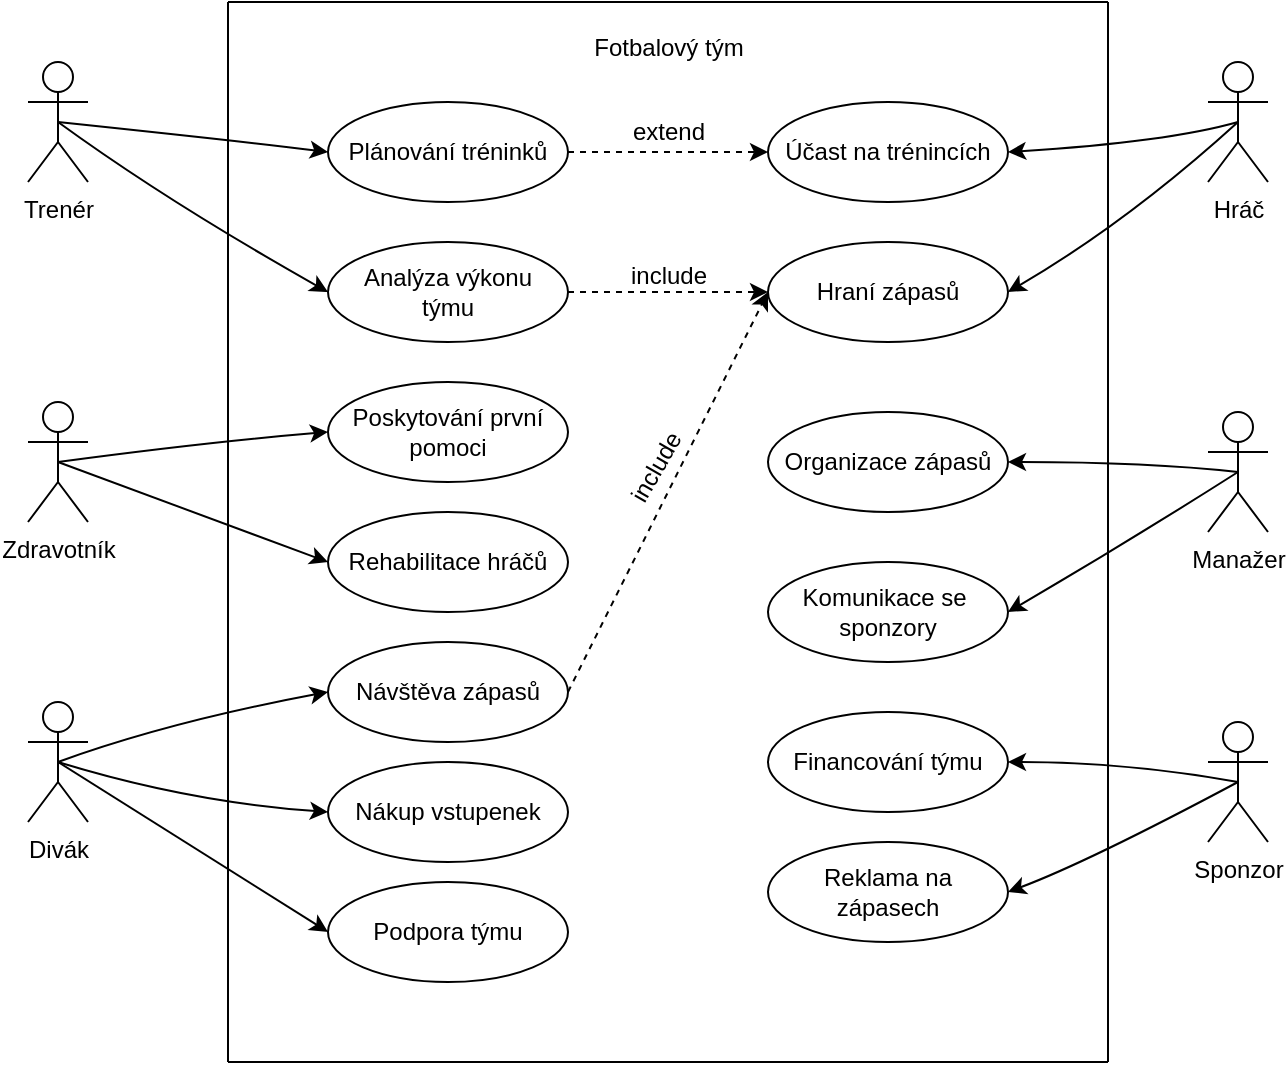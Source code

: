 <mxfile version="25.0.1">
  <diagram name="Stránka-1" id="HFaEFZbKsIg471-iKkdi">
    <mxGraphModel dx="1050" dy="565" grid="1" gridSize="10" guides="1" tooltips="1" connect="1" arrows="1" fold="1" page="1" pageScale="1" pageWidth="827" pageHeight="1169" math="0" shadow="0">
      <root>
        <mxCell id="0" />
        <mxCell id="1" parent="0" />
        <mxCell id="4MOjWOAUKnJwIM62tH8K-7" value="Sponzor" style="shape=umlActor;verticalLabelPosition=bottom;verticalAlign=top;html=1;outlineConnect=0;" vertex="1" parent="1">
          <mxGeometry x="650" y="370" width="30" height="60" as="geometry" />
        </mxCell>
        <mxCell id="4MOjWOAUKnJwIM62tH8K-8" value="Manažer" style="shape=umlActor;verticalLabelPosition=bottom;verticalAlign=top;html=1;outlineConnect=0;" vertex="1" parent="1">
          <mxGeometry x="650" y="215" width="30" height="60" as="geometry" />
        </mxCell>
        <mxCell id="4MOjWOAUKnJwIM62tH8K-9" value="Hráč" style="shape=umlActor;verticalLabelPosition=bottom;verticalAlign=top;html=1;outlineConnect=0;" vertex="1" parent="1">
          <mxGeometry x="650" y="40" width="30" height="60" as="geometry" />
        </mxCell>
        <mxCell id="4MOjWOAUKnJwIM62tH8K-10" value="Divák" style="shape=umlActor;verticalLabelPosition=bottom;verticalAlign=top;html=1;outlineConnect=0;" vertex="1" parent="1">
          <mxGeometry x="60" y="360" width="30" height="60" as="geometry" />
        </mxCell>
        <mxCell id="4MOjWOAUKnJwIM62tH8K-11" value="Zdravotník" style="shape=umlActor;verticalLabelPosition=bottom;verticalAlign=top;html=1;outlineConnect=0;" vertex="1" parent="1">
          <mxGeometry x="60" y="210" width="30" height="60" as="geometry" />
        </mxCell>
        <mxCell id="4MOjWOAUKnJwIM62tH8K-12" value="Trenér" style="shape=umlActor;verticalLabelPosition=bottom;verticalAlign=top;html=1;outlineConnect=0;" vertex="1" parent="1">
          <mxGeometry x="60" y="40" width="30" height="60" as="geometry" />
        </mxCell>
        <mxCell id="4MOjWOAUKnJwIM62tH8K-61" style="edgeStyle=orthogonalEdgeStyle;rounded=0;orthogonalLoop=1;jettySize=auto;html=1;exitX=1;exitY=0.5;exitDx=0;exitDy=0;entryX=0;entryY=0.5;entryDx=0;entryDy=0;dashed=1;" edge="1" parent="1" source="4MOjWOAUKnJwIM62tH8K-19" target="4MOjWOAUKnJwIM62tH8K-26">
          <mxGeometry relative="1" as="geometry" />
        </mxCell>
        <mxCell id="4MOjWOAUKnJwIM62tH8K-19" value="Plánování tréninků" style="ellipse;whiteSpace=wrap;html=1;" vertex="1" parent="1">
          <mxGeometry x="210" y="60" width="120" height="50" as="geometry" />
        </mxCell>
        <mxCell id="4MOjWOAUKnJwIM62tH8K-20" value="Rehabilitace hráčů" style="ellipse;whiteSpace=wrap;html=1;" vertex="1" parent="1">
          <mxGeometry x="210" y="265" width="120" height="50" as="geometry" />
        </mxCell>
        <mxCell id="4MOjWOAUKnJwIM62tH8K-21" value="Komunikace se&amp;nbsp;&lt;div&gt;sponzory&lt;/div&gt;" style="ellipse;whiteSpace=wrap;html=1;" vertex="1" parent="1">
          <mxGeometry x="430" y="290" width="120" height="50" as="geometry" />
        </mxCell>
        <mxCell id="4MOjWOAUKnJwIM62tH8K-22" value="Organizace zápasů" style="ellipse;whiteSpace=wrap;html=1;" vertex="1" parent="1">
          <mxGeometry x="430" y="215" width="120" height="50" as="geometry" />
        </mxCell>
        <mxCell id="4MOjWOAUKnJwIM62tH8K-23" value="Poskytování první&lt;div&gt;pomoci&lt;/div&gt;" style="ellipse;whiteSpace=wrap;html=1;" vertex="1" parent="1">
          <mxGeometry x="210" y="200" width="120" height="50" as="geometry" />
        </mxCell>
        <mxCell id="4MOjWOAUKnJwIM62tH8K-65" style="edgeStyle=orthogonalEdgeStyle;rounded=0;orthogonalLoop=1;jettySize=auto;html=1;exitX=1;exitY=0.5;exitDx=0;exitDy=0;entryX=0;entryY=0.5;entryDx=0;entryDy=0;dashed=1;" edge="1" parent="1" source="4MOjWOAUKnJwIM62tH8K-24" target="4MOjWOAUKnJwIM62tH8K-25">
          <mxGeometry relative="1" as="geometry" />
        </mxCell>
        <mxCell id="4MOjWOAUKnJwIM62tH8K-24" value="Analýza výkonu&lt;div&gt;týmu&lt;/div&gt;" style="ellipse;whiteSpace=wrap;html=1;" vertex="1" parent="1">
          <mxGeometry x="210" y="130" width="120" height="50" as="geometry" />
        </mxCell>
        <mxCell id="4MOjWOAUKnJwIM62tH8K-25" value="Hraní zápasů" style="ellipse;whiteSpace=wrap;html=1;" vertex="1" parent="1">
          <mxGeometry x="430" y="130" width="120" height="50" as="geometry" />
        </mxCell>
        <mxCell id="4MOjWOAUKnJwIM62tH8K-26" value="Účast na trénincích" style="ellipse;whiteSpace=wrap;html=1;" vertex="1" parent="1">
          <mxGeometry x="430" y="60" width="120" height="50" as="geometry" />
        </mxCell>
        <mxCell id="4MOjWOAUKnJwIM62tH8K-27" value="Financování týmu" style="ellipse;whiteSpace=wrap;html=1;" vertex="1" parent="1">
          <mxGeometry x="430" y="365" width="120" height="50" as="geometry" />
        </mxCell>
        <mxCell id="4MOjWOAUKnJwIM62tH8K-28" value="Reklama na zápasech" style="ellipse;whiteSpace=wrap;html=1;" vertex="1" parent="1">
          <mxGeometry x="430" y="430" width="120" height="50" as="geometry" />
        </mxCell>
        <mxCell id="4MOjWOAUKnJwIM62tH8K-64" style="rounded=0;orthogonalLoop=1;jettySize=auto;html=1;exitX=1;exitY=0.5;exitDx=0;exitDy=0;entryX=0;entryY=0.5;entryDx=0;entryDy=0;dashed=1;" edge="1" parent="1" source="4MOjWOAUKnJwIM62tH8K-29" target="4MOjWOAUKnJwIM62tH8K-25">
          <mxGeometry relative="1" as="geometry" />
        </mxCell>
        <mxCell id="4MOjWOAUKnJwIM62tH8K-29" value="Návštěva zápasů" style="ellipse;whiteSpace=wrap;html=1;" vertex="1" parent="1">
          <mxGeometry x="210" y="330" width="120" height="50" as="geometry" />
        </mxCell>
        <mxCell id="4MOjWOAUKnJwIM62tH8K-30" value="Nákup vstupenek" style="ellipse;whiteSpace=wrap;html=1;" vertex="1" parent="1">
          <mxGeometry x="210" y="390" width="120" height="50" as="geometry" />
        </mxCell>
        <mxCell id="4MOjWOAUKnJwIM62tH8K-31" value="Podpora týmu" style="ellipse;whiteSpace=wrap;html=1;" vertex="1" parent="1">
          <mxGeometry x="210" y="450" width="120" height="50" as="geometry" />
        </mxCell>
        <mxCell id="4MOjWOAUKnJwIM62tH8K-33" value="" style="curved=1;endArrow=classic;html=1;rounded=0;entryX=0;entryY=0.5;entryDx=0;entryDy=0;exitX=0.5;exitY=0.5;exitDx=0;exitDy=0;exitPerimeter=0;" edge="1" parent="1" source="4MOjWOAUKnJwIM62tH8K-12" target="4MOjWOAUKnJwIM62tH8K-19">
          <mxGeometry width="50" height="50" relative="1" as="geometry">
            <mxPoint x="390" y="320" as="sourcePoint" />
            <mxPoint x="440" y="270" as="targetPoint" />
            <Array as="points">
              <mxPoint x="170" y="80" />
            </Array>
          </mxGeometry>
        </mxCell>
        <mxCell id="4MOjWOAUKnJwIM62tH8K-37" value="" style="curved=1;endArrow=classic;html=1;rounded=0;entryX=0;entryY=0.5;entryDx=0;entryDy=0;exitX=0.5;exitY=0.5;exitDx=0;exitDy=0;exitPerimeter=0;" edge="1" parent="1" source="4MOjWOAUKnJwIM62tH8K-12" target="4MOjWOAUKnJwIM62tH8K-24">
          <mxGeometry width="50" height="50" relative="1" as="geometry">
            <mxPoint x="80" y="70" as="sourcePoint" />
            <mxPoint x="440" y="270" as="targetPoint" />
            <Array as="points">
              <mxPoint x="130" y="110" />
            </Array>
          </mxGeometry>
        </mxCell>
        <mxCell id="4MOjWOAUKnJwIM62tH8K-39" value="" style="curved=1;endArrow=classic;html=1;rounded=0;exitX=0.5;exitY=0.5;exitDx=0;exitDy=0;exitPerimeter=0;entryX=1;entryY=0.5;entryDx=0;entryDy=0;" edge="1" parent="1" source="4MOjWOAUKnJwIM62tH8K-8" target="4MOjWOAUKnJwIM62tH8K-22">
          <mxGeometry width="50" height="50" relative="1" as="geometry">
            <mxPoint x="390" y="320" as="sourcePoint" />
            <mxPoint x="440" y="270" as="targetPoint" />
            <Array as="points">
              <mxPoint x="620" y="240" />
            </Array>
          </mxGeometry>
        </mxCell>
        <mxCell id="4MOjWOAUKnJwIM62tH8K-44" value="" style="curved=1;endArrow=classic;html=1;rounded=0;exitX=0.5;exitY=0.5;exitDx=0;exitDy=0;exitPerimeter=0;entryX=0;entryY=0.5;entryDx=0;entryDy=0;" edge="1" parent="1" source="4MOjWOAUKnJwIM62tH8K-11" target="4MOjWOAUKnJwIM62tH8K-23">
          <mxGeometry width="50" height="50" relative="1" as="geometry">
            <mxPoint x="390" y="320" as="sourcePoint" />
            <mxPoint x="440" y="270" as="targetPoint" />
            <Array as="points">
              <mxPoint x="150" y="230" />
            </Array>
          </mxGeometry>
        </mxCell>
        <mxCell id="4MOjWOAUKnJwIM62tH8K-46" value="" style="curved=1;endArrow=classic;html=1;rounded=0;exitX=0.5;exitY=0.5;exitDx=0;exitDy=0;exitPerimeter=0;entryX=1;entryY=0.5;entryDx=0;entryDy=0;" edge="1" parent="1" source="4MOjWOAUKnJwIM62tH8K-8" target="4MOjWOAUKnJwIM62tH8K-21">
          <mxGeometry width="50" height="50" relative="1" as="geometry">
            <mxPoint x="390" y="320" as="sourcePoint" />
            <mxPoint x="440" y="270" as="targetPoint" />
            <Array as="points">
              <mxPoint x="610" y="280" />
            </Array>
          </mxGeometry>
        </mxCell>
        <mxCell id="4MOjWOAUKnJwIM62tH8K-47" value="" style="curved=1;endArrow=classic;html=1;rounded=0;entryX=1;entryY=0.5;entryDx=0;entryDy=0;exitX=0.5;exitY=0.5;exitDx=0;exitDy=0;exitPerimeter=0;" edge="1" parent="1" source="4MOjWOAUKnJwIM62tH8K-9" target="4MOjWOAUKnJwIM62tH8K-26">
          <mxGeometry width="50" height="50" relative="1" as="geometry">
            <mxPoint x="390" y="320" as="sourcePoint" />
            <mxPoint x="440" y="270" as="targetPoint" />
            <Array as="points">
              <mxPoint x="630" y="80" />
            </Array>
          </mxGeometry>
        </mxCell>
        <mxCell id="4MOjWOAUKnJwIM62tH8K-48" value="" style="curved=1;endArrow=classic;html=1;rounded=0;entryX=1;entryY=0.5;entryDx=0;entryDy=0;exitX=0.5;exitY=0.5;exitDx=0;exitDy=0;exitPerimeter=0;" edge="1" parent="1" source="4MOjWOAUKnJwIM62tH8K-9" target="4MOjWOAUKnJwIM62tH8K-25">
          <mxGeometry width="50" height="50" relative="1" as="geometry">
            <mxPoint x="390" y="320" as="sourcePoint" />
            <mxPoint x="440" y="270" as="targetPoint" />
            <Array as="points">
              <mxPoint x="610" y="120" />
            </Array>
          </mxGeometry>
        </mxCell>
        <mxCell id="4MOjWOAUKnJwIM62tH8K-49" value="" style="curved=1;endArrow=classic;html=1;rounded=0;exitX=0.5;exitY=0.5;exitDx=0;exitDy=0;exitPerimeter=0;entryX=0;entryY=0.5;entryDx=0;entryDy=0;" edge="1" parent="1" source="4MOjWOAUKnJwIM62tH8K-11" target="4MOjWOAUKnJwIM62tH8K-20">
          <mxGeometry width="50" height="50" relative="1" as="geometry">
            <mxPoint x="390" y="320" as="sourcePoint" />
            <mxPoint x="440" y="270" as="targetPoint" />
            <Array as="points" />
          </mxGeometry>
        </mxCell>
        <mxCell id="4MOjWOAUKnJwIM62tH8K-50" value="" style="curved=1;endArrow=classic;html=1;rounded=0;entryX=0;entryY=0.5;entryDx=0;entryDy=0;exitX=0.5;exitY=0.5;exitDx=0;exitDy=0;exitPerimeter=0;" edge="1" parent="1" source="4MOjWOAUKnJwIM62tH8K-10" target="4MOjWOAUKnJwIM62tH8K-29">
          <mxGeometry width="50" height="50" relative="1" as="geometry">
            <mxPoint x="390" y="320" as="sourcePoint" />
            <mxPoint x="440" y="270" as="targetPoint" />
            <Array as="points">
              <mxPoint x="130" y="370" />
            </Array>
          </mxGeometry>
        </mxCell>
        <mxCell id="4MOjWOAUKnJwIM62tH8K-51" value="" style="curved=1;endArrow=classic;html=1;rounded=0;exitX=0.5;exitY=0.5;exitDx=0;exitDy=0;exitPerimeter=0;entryX=0;entryY=0.5;entryDx=0;entryDy=0;" edge="1" parent="1" source="4MOjWOAUKnJwIM62tH8K-10" target="4MOjWOAUKnJwIM62tH8K-30">
          <mxGeometry width="50" height="50" relative="1" as="geometry">
            <mxPoint x="390" y="320" as="sourcePoint" />
            <mxPoint x="440" y="270" as="targetPoint" />
            <Array as="points">
              <mxPoint x="140" y="410" />
            </Array>
          </mxGeometry>
        </mxCell>
        <mxCell id="4MOjWOAUKnJwIM62tH8K-52" value="" style="curved=1;endArrow=classic;html=1;rounded=0;exitX=0.5;exitY=0.5;exitDx=0;exitDy=0;exitPerimeter=0;entryX=0;entryY=0.5;entryDx=0;entryDy=0;" edge="1" parent="1" source="4MOjWOAUKnJwIM62tH8K-10" target="4MOjWOAUKnJwIM62tH8K-31">
          <mxGeometry width="50" height="50" relative="1" as="geometry">
            <mxPoint x="390" y="320" as="sourcePoint" />
            <mxPoint x="440" y="270" as="targetPoint" />
            <Array as="points" />
          </mxGeometry>
        </mxCell>
        <mxCell id="4MOjWOAUKnJwIM62tH8K-53" value="" style="curved=1;endArrow=classic;html=1;rounded=0;exitX=0.5;exitY=0.5;exitDx=0;exitDy=0;exitPerimeter=0;entryX=1;entryY=0.5;entryDx=0;entryDy=0;" edge="1" parent="1" source="4MOjWOAUKnJwIM62tH8K-7" target="4MOjWOAUKnJwIM62tH8K-27">
          <mxGeometry width="50" height="50" relative="1" as="geometry">
            <mxPoint x="390" y="320" as="sourcePoint" />
            <mxPoint x="440" y="270" as="targetPoint" />
            <Array as="points">
              <mxPoint x="610" y="390" />
            </Array>
          </mxGeometry>
        </mxCell>
        <mxCell id="4MOjWOAUKnJwIM62tH8K-54" value="" style="curved=1;endArrow=classic;html=1;rounded=0;exitX=0.5;exitY=0.5;exitDx=0;exitDy=0;exitPerimeter=0;entryX=1;entryY=0.5;entryDx=0;entryDy=0;" edge="1" parent="1" source="4MOjWOAUKnJwIM62tH8K-7" target="4MOjWOAUKnJwIM62tH8K-28">
          <mxGeometry width="50" height="50" relative="1" as="geometry">
            <mxPoint x="390" y="320" as="sourcePoint" />
            <mxPoint x="440" y="270" as="targetPoint" />
            <Array as="points">
              <mxPoint x="590" y="440" />
            </Array>
          </mxGeometry>
        </mxCell>
        <mxCell id="4MOjWOAUKnJwIM62tH8K-55" value="" style="endArrow=none;html=1;rounded=0;" edge="1" parent="1">
          <mxGeometry width="50" height="50" relative="1" as="geometry">
            <mxPoint x="600" y="540" as="sourcePoint" />
            <mxPoint x="160" y="540" as="targetPoint" />
          </mxGeometry>
        </mxCell>
        <mxCell id="4MOjWOAUKnJwIM62tH8K-56" value="" style="endArrow=none;html=1;rounded=0;" edge="1" parent="1">
          <mxGeometry width="50" height="50" relative="1" as="geometry">
            <mxPoint x="600" y="540" as="sourcePoint" />
            <mxPoint x="600" y="10" as="targetPoint" />
          </mxGeometry>
        </mxCell>
        <mxCell id="4MOjWOAUKnJwIM62tH8K-57" value="" style="endArrow=none;html=1;rounded=0;" edge="1" parent="1">
          <mxGeometry width="50" height="50" relative="1" as="geometry">
            <mxPoint x="600" y="10" as="sourcePoint" />
            <mxPoint x="160" y="10" as="targetPoint" />
          </mxGeometry>
        </mxCell>
        <mxCell id="4MOjWOAUKnJwIM62tH8K-58" value="" style="endArrow=none;html=1;rounded=0;" edge="1" parent="1">
          <mxGeometry width="50" height="50" relative="1" as="geometry">
            <mxPoint x="160" y="540" as="sourcePoint" />
            <mxPoint x="160" y="10" as="targetPoint" />
          </mxGeometry>
        </mxCell>
        <mxCell id="4MOjWOAUKnJwIM62tH8K-59" value="Fotbalový tým" style="text;html=1;align=center;verticalAlign=middle;resizable=0;points=[];autosize=1;strokeColor=none;fillColor=none;" vertex="1" parent="1">
          <mxGeometry x="330" y="18" width="100" height="30" as="geometry" />
        </mxCell>
        <mxCell id="4MOjWOAUKnJwIM62tH8K-63" value="extend" style="text;html=1;align=center;verticalAlign=middle;resizable=0;points=[];autosize=1;strokeColor=none;fillColor=none;" vertex="1" parent="1">
          <mxGeometry x="350" y="60" width="60" height="30" as="geometry" />
        </mxCell>
        <mxCell id="4MOjWOAUKnJwIM62tH8K-66" value="include" style="text;html=1;align=center;verticalAlign=middle;resizable=0;points=[];autosize=1;strokeColor=none;fillColor=none;" vertex="1" parent="1">
          <mxGeometry x="350" y="132" width="60" height="30" as="geometry" />
        </mxCell>
        <mxCell id="4MOjWOAUKnJwIM62tH8K-67" value="include" style="text;html=1;align=center;verticalAlign=middle;resizable=0;points=[];autosize=1;strokeColor=none;fillColor=none;rotation=-60;" vertex="1" parent="1">
          <mxGeometry x="344" y="228" width="60" height="30" as="geometry" />
        </mxCell>
      </root>
    </mxGraphModel>
  </diagram>
</mxfile>
